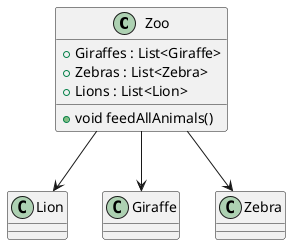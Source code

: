 @startuml
class Zoo{
    +Giraffes : List<Giraffe>
    +Zebras : List<Zebra>
    +Lions : List<Lion>
    +void feedAllAnimals()
}

Zoo --> Lion
Zoo --> Giraffe
Zoo --> Zebra
@enduml